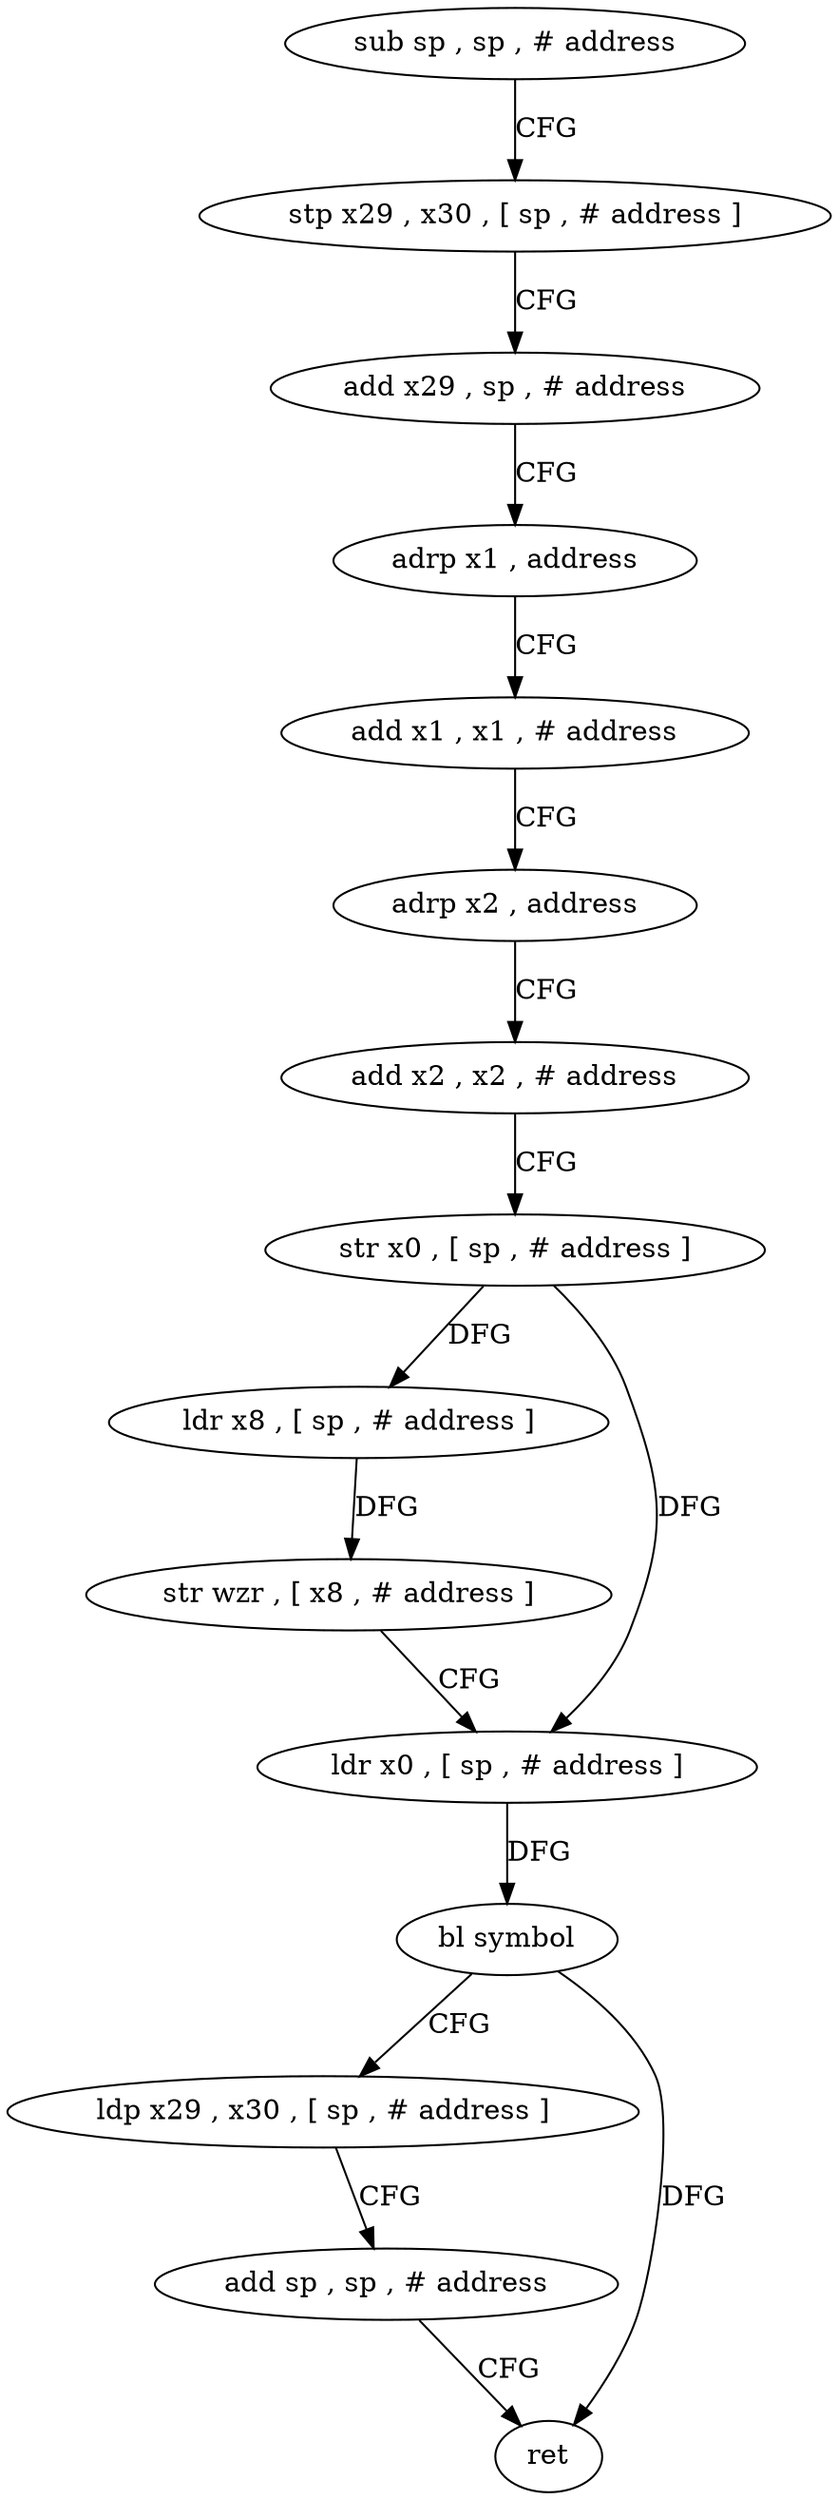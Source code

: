 digraph "func" {
"4323544" [label = "sub sp , sp , # address" ]
"4323548" [label = "stp x29 , x30 , [ sp , # address ]" ]
"4323552" [label = "add x29 , sp , # address" ]
"4323556" [label = "adrp x1 , address" ]
"4323560" [label = "add x1 , x1 , # address" ]
"4323564" [label = "adrp x2 , address" ]
"4323568" [label = "add x2 , x2 , # address" ]
"4323572" [label = "str x0 , [ sp , # address ]" ]
"4323576" [label = "ldr x8 , [ sp , # address ]" ]
"4323580" [label = "str wzr , [ x8 , # address ]" ]
"4323584" [label = "ldr x0 , [ sp , # address ]" ]
"4323588" [label = "bl symbol" ]
"4323592" [label = "ldp x29 , x30 , [ sp , # address ]" ]
"4323596" [label = "add sp , sp , # address" ]
"4323600" [label = "ret" ]
"4323544" -> "4323548" [ label = "CFG" ]
"4323548" -> "4323552" [ label = "CFG" ]
"4323552" -> "4323556" [ label = "CFG" ]
"4323556" -> "4323560" [ label = "CFG" ]
"4323560" -> "4323564" [ label = "CFG" ]
"4323564" -> "4323568" [ label = "CFG" ]
"4323568" -> "4323572" [ label = "CFG" ]
"4323572" -> "4323576" [ label = "DFG" ]
"4323572" -> "4323584" [ label = "DFG" ]
"4323576" -> "4323580" [ label = "DFG" ]
"4323580" -> "4323584" [ label = "CFG" ]
"4323584" -> "4323588" [ label = "DFG" ]
"4323588" -> "4323592" [ label = "CFG" ]
"4323588" -> "4323600" [ label = "DFG" ]
"4323592" -> "4323596" [ label = "CFG" ]
"4323596" -> "4323600" [ label = "CFG" ]
}
